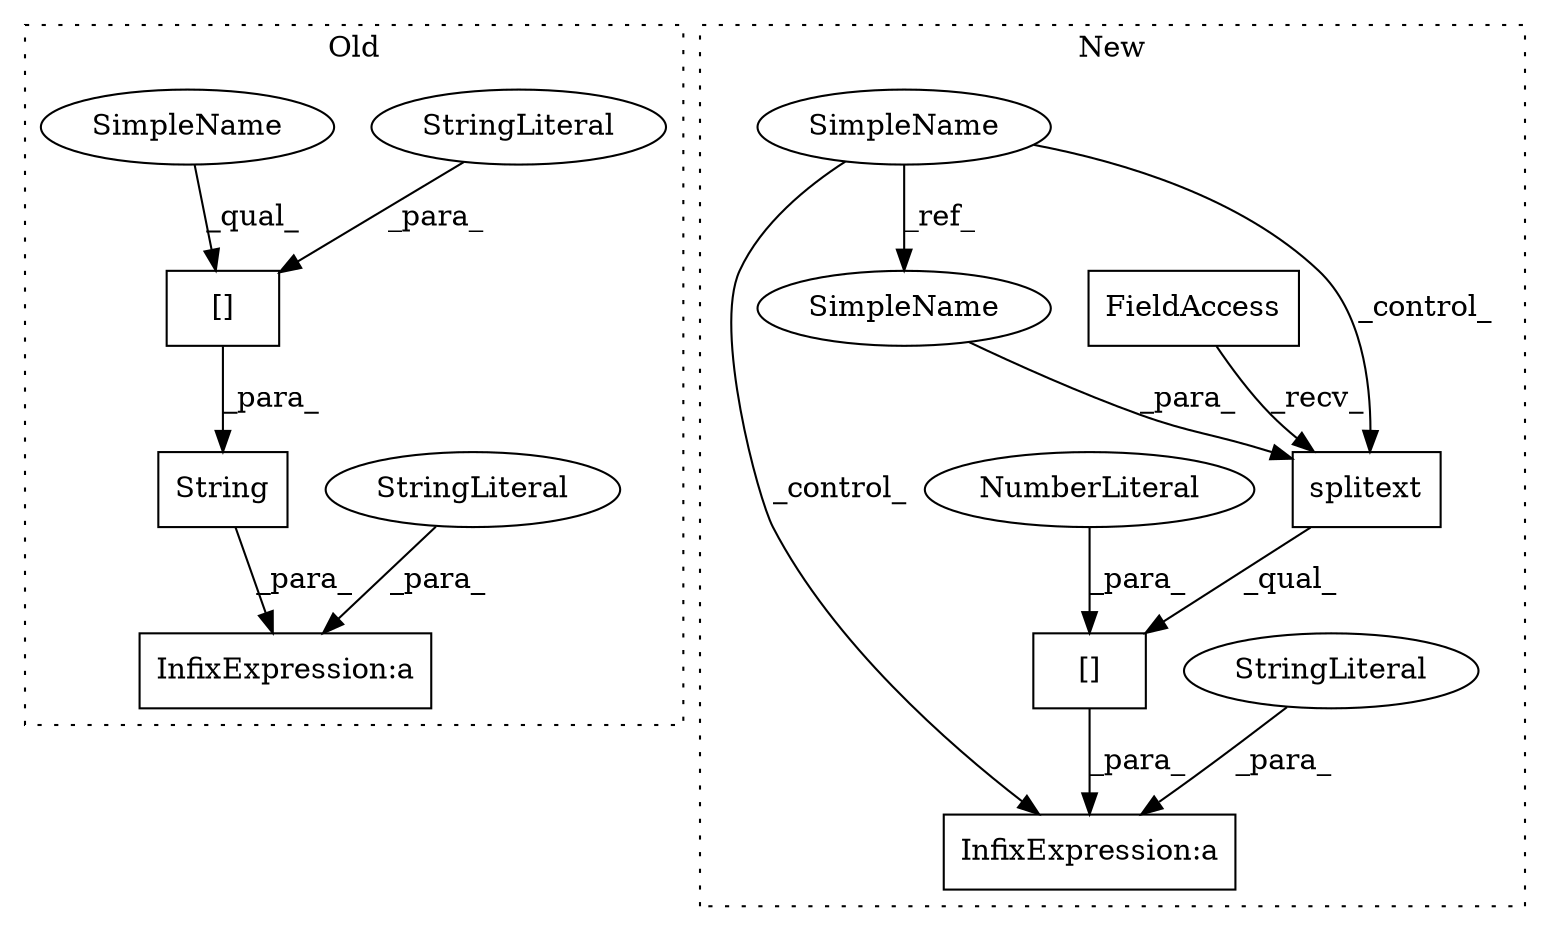 digraph G {
subgraph cluster0 {
1 [label="[]" a="2" s="2480,2508" l="9,1" shape="box"];
6 [label="StringLiteral" a="45" s="2489" l="19" shape="ellipse"];
8 [label="String" a="32" s="2473,2509" l="7,1" shape="box"];
9 [label="InfixExpression:a" a="27" s="2510" l="3" shape="box"];
10 [label="StringLiteral" a="45" s="2513" l="21" shape="ellipse"];
14 [label="SimpleName" a="42" s="2480" l="8" shape="ellipse"];
label = "Old";
style="dotted";
}
subgraph cluster1 {
2 [label="splitext" a="32" s="3402,3419" l="9,1" shape="box"];
3 [label="FieldAccess" a="22" s="3394" l="7" shape="box"];
4 [label="[]" a="2" s="3394,3422" l="27,1" shape="box"];
5 [label="NumberLiteral" a="34" s="3421" l="1" shape="ellipse"];
7 [label="InfixExpression:a" a="27" s="3423" l="3" shape="box"];
11 [label="StringLiteral" a="45" s="3426" l="15" shape="ellipse"];
12 [label="SimpleName" a="42" s="414" l="8" shape="ellipse"];
13 [label="SimpleName" a="42" s="3411" l="8" shape="ellipse"];
label = "New";
style="dotted";
}
1 -> 8 [label="_para_"];
2 -> 4 [label="_qual_"];
3 -> 2 [label="_recv_"];
4 -> 7 [label="_para_"];
5 -> 4 [label="_para_"];
6 -> 1 [label="_para_"];
8 -> 9 [label="_para_"];
10 -> 9 [label="_para_"];
11 -> 7 [label="_para_"];
12 -> 7 [label="_control_"];
12 -> 2 [label="_control_"];
12 -> 13 [label="_ref_"];
13 -> 2 [label="_para_"];
14 -> 1 [label="_qual_"];
}